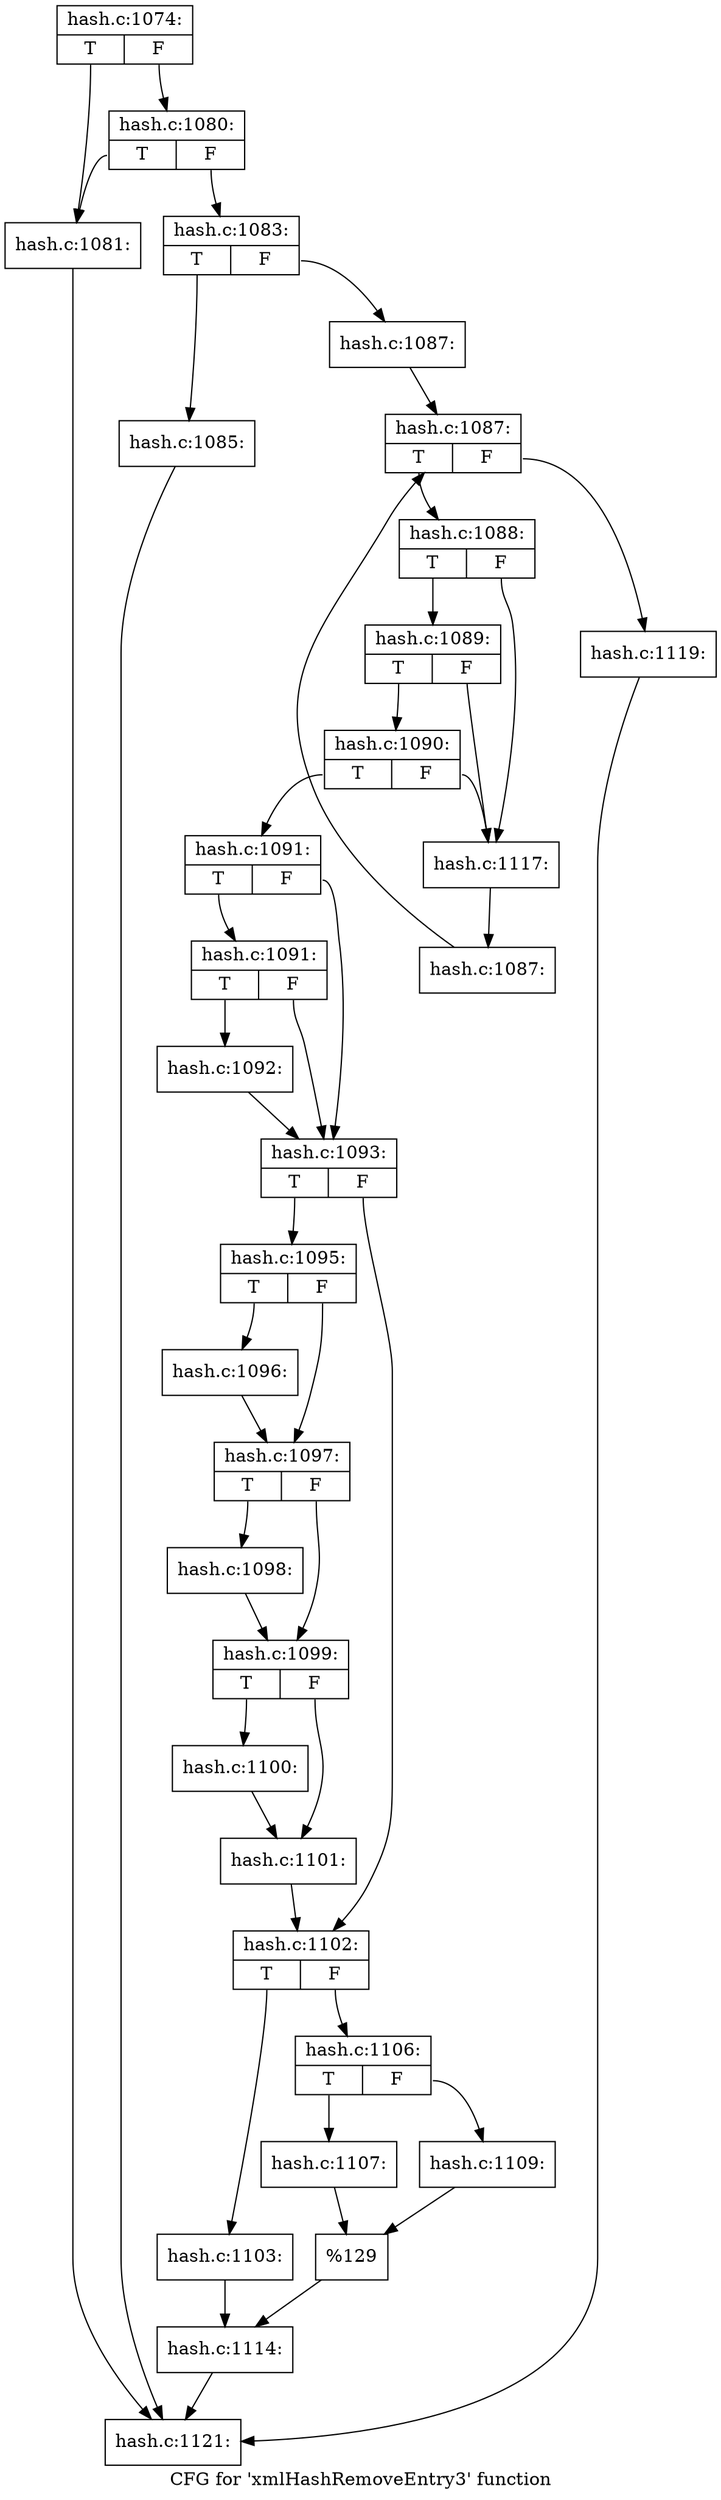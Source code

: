 digraph "CFG for 'xmlHashRemoveEntry3' function" {
	label="CFG for 'xmlHashRemoveEntry3' function";

	Node0x3d9b610 [shape=record,label="{hash.c:1074:|{<s0>T|<s1>F}}"];
	Node0x3d9b610:s0 -> Node0x3da2f00;
	Node0x3d9b610:s1 -> Node0x3da2fa0;
	Node0x3da2fa0 [shape=record,label="{hash.c:1080:|{<s0>T|<s1>F}}"];
	Node0x3da2fa0:s0 -> Node0x3da2f00;
	Node0x3da2fa0:s1 -> Node0x3da2f50;
	Node0x3da2f00 [shape=record,label="{hash.c:1081:}"];
	Node0x3da2f00 -> Node0x3d9d180;
	Node0x3da2f50 [shape=record,label="{hash.c:1083:|{<s0>T|<s1>F}}"];
	Node0x3da2f50:s0 -> Node0x3da3ab0;
	Node0x3da2f50:s1 -> Node0x3da3b50;
	Node0x3da3ab0 [shape=record,label="{hash.c:1085:}"];
	Node0x3da3ab0 -> Node0x3d9d180;
	Node0x3da3b50 [shape=record,label="{hash.c:1087:}"];
	Node0x3da3b50 -> Node0x3da48e0;
	Node0x3da48e0 [shape=record,label="{hash.c:1087:|{<s0>T|<s1>F}}"];
	Node0x3da48e0:s0 -> Node0x3da4bc0;
	Node0x3da48e0:s1 -> Node0x3da4430;
	Node0x3da4bc0 [shape=record,label="{hash.c:1088:|{<s0>T|<s1>F}}"];
	Node0x3da4bc0:s0 -> Node0x3da5020;
	Node0x3da4bc0:s1 -> Node0x3da4f50;
	Node0x3da5020 [shape=record,label="{hash.c:1089:|{<s0>T|<s1>F}}"];
	Node0x3da5020:s0 -> Node0x3da4fa0;
	Node0x3da5020:s1 -> Node0x3da4f50;
	Node0x3da4fa0 [shape=record,label="{hash.c:1090:|{<s0>T|<s1>F}}"];
	Node0x3da4fa0:s0 -> Node0x3da4f00;
	Node0x3da4fa0:s1 -> Node0x3da4f50;
	Node0x3da4f00 [shape=record,label="{hash.c:1091:|{<s0>T|<s1>F}}"];
	Node0x3da4f00:s0 -> Node0x3da5e00;
	Node0x3da4f00:s1 -> Node0x3da5db0;
	Node0x3da5e00 [shape=record,label="{hash.c:1091:|{<s0>T|<s1>F}}"];
	Node0x3da5e00:s0 -> Node0x3da5d60;
	Node0x3da5e00:s1 -> Node0x3da5db0;
	Node0x3da5d60 [shape=record,label="{hash.c:1092:}"];
	Node0x3da5d60 -> Node0x3da5db0;
	Node0x3da5db0 [shape=record,label="{hash.c:1093:|{<s0>T|<s1>F}}"];
	Node0x3da5db0:s0 -> Node0x3da6c00;
	Node0x3da5db0:s1 -> Node0x3da6c50;
	Node0x3da6c00 [shape=record,label="{hash.c:1095:|{<s0>T|<s1>F}}"];
	Node0x3da6c00:s0 -> Node0x3da7140;
	Node0x3da6c00:s1 -> Node0x3da7190;
	Node0x3da7140 [shape=record,label="{hash.c:1096:}"];
	Node0x3da7140 -> Node0x3da7190;
	Node0x3da7190 [shape=record,label="{hash.c:1097:|{<s0>T|<s1>F}}"];
	Node0x3da7190:s0 -> Node0x3da7860;
	Node0x3da7190:s1 -> Node0x3da78b0;
	Node0x3da7860 [shape=record,label="{hash.c:1098:}"];
	Node0x3da7860 -> Node0x3da78b0;
	Node0x3da78b0 [shape=record,label="{hash.c:1099:|{<s0>T|<s1>F}}"];
	Node0x3da78b0:s0 -> Node0x3da7fe0;
	Node0x3da78b0:s1 -> Node0x3da8030;
	Node0x3da7fe0 [shape=record,label="{hash.c:1100:}"];
	Node0x3da7fe0 -> Node0x3da8030;
	Node0x3da8030 [shape=record,label="{hash.c:1101:}"];
	Node0x3da8030 -> Node0x3da6c50;
	Node0x3da6c50 [shape=record,label="{hash.c:1102:|{<s0>T|<s1>F}}"];
	Node0x3da6c50:s0 -> Node0x3da8850;
	Node0x3da6c50:s1 -> Node0x3da88f0;
	Node0x3da8850 [shape=record,label="{hash.c:1103:}"];
	Node0x3da8850 -> Node0x3da88a0;
	Node0x3da88f0 [shape=record,label="{hash.c:1106:|{<s0>T|<s1>F}}"];
	Node0x3da88f0:s0 -> Node0x3da9300;
	Node0x3da88f0:s1 -> Node0x3da93a0;
	Node0x3da9300 [shape=record,label="{hash.c:1107:}"];
	Node0x3da9300 -> Node0x3da9350;
	Node0x3da93a0 [shape=record,label="{hash.c:1109:}"];
	Node0x3da93a0 -> Node0x3da9350;
	Node0x3da9350 [shape=record,label="{%129}"];
	Node0x3da9350 -> Node0x3da88a0;
	Node0x3da88a0 [shape=record,label="{hash.c:1114:}"];
	Node0x3da88a0 -> Node0x3d9d180;
	Node0x3da4f50 [shape=record,label="{hash.c:1117:}"];
	Node0x3da4f50 -> Node0x3da4b30;
	Node0x3da4b30 [shape=record,label="{hash.c:1087:}"];
	Node0x3da4b30 -> Node0x3da48e0;
	Node0x3da4430 [shape=record,label="{hash.c:1119:}"];
	Node0x3da4430 -> Node0x3d9d180;
	Node0x3d9d180 [shape=record,label="{hash.c:1121:}"];
}
